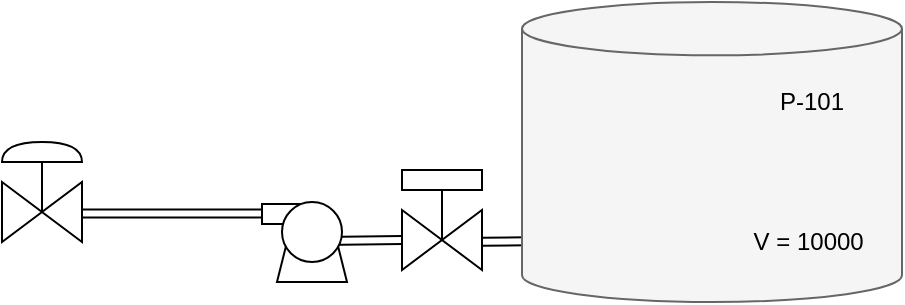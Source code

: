 <mxfile version="14.4.3" type="github"><diagram id="n3MjULmIuUpDfUFoELeC" name="Page-1"><mxGraphModel dx="447" dy="268" grid="1" gridSize="10" guides="1" tooltips="1" connect="1" arrows="1" fold="1" page="1" pageScale="1" pageWidth="827" pageHeight="1169" math="0" shadow="0"><root><mxCell id="0"/><mxCell id="1" parent="0"/><mxCell id="x8fqhiAJygv4ai_8NyeJ-4" value="" style="shape=link;html=1;entryX=0;entryY=0.5;entryDx=0;entryDy=0;" edge="1" parent="1" target="x8fqhiAJygv4ai_8NyeJ-13"><mxGeometry width="100" relative="1" as="geometry"><mxPoint x="270" y="319.5" as="sourcePoint"/><mxPoint x="370" y="319.5" as="targetPoint"/></mxGeometry></mxCell><mxCell id="x8fqhiAJygv4ai_8NyeJ-19" value="" style="group" vertex="1" connectable="0" parent="1"><mxGeometry x="310" y="284" width="40" height="50" as="geometry"/></mxCell><mxCell id="x8fqhiAJygv4ai_8NyeJ-13" value="" style="triangle;whiteSpace=wrap;html=1;shadow=0;gradientColor=none;" vertex="1" parent="x8fqhiAJygv4ai_8NyeJ-19"><mxGeometry y="20" width="20" height="30" as="geometry"/></mxCell><mxCell id="x8fqhiAJygv4ai_8NyeJ-14" value="" style="triangle;whiteSpace=wrap;html=1;shadow=0;gradientColor=none;direction=west;" vertex="1" parent="x8fqhiAJygv4ai_8NyeJ-19"><mxGeometry x="20" y="20" width="20" height="30" as="geometry"/></mxCell><mxCell id="x8fqhiAJygv4ai_8NyeJ-17" value="" style="endArrow=none;html=1;exitX=1;exitY=0.5;exitDx=0;exitDy=0;entryX=0.5;entryY=1;entryDx=0;entryDy=0;" edge="1" parent="x8fqhiAJygv4ai_8NyeJ-19" source="x8fqhiAJygv4ai_8NyeJ-14" target="x8fqhiAJygv4ai_8NyeJ-18"><mxGeometry width="50" height="50" relative="1" as="geometry"><mxPoint x="20" y="33" as="sourcePoint"/><mxPoint x="20" y="13" as="targetPoint"/></mxGeometry></mxCell><mxCell id="x8fqhiAJygv4ai_8NyeJ-18" value="" style="rounded=0;whiteSpace=wrap;html=1;shadow=0;gradientColor=none;" vertex="1" parent="x8fqhiAJygv4ai_8NyeJ-19"><mxGeometry width="40" height="10" as="geometry"/></mxCell><mxCell id="x8fqhiAJygv4ai_8NyeJ-20" value="" style="shape=link;html=1;" edge="1" parent="1"><mxGeometry width="100" relative="1" as="geometry"><mxPoint x="142" y="305.71" as="sourcePoint"/><mxPoint x="242" y="305.71" as="targetPoint"/></mxGeometry></mxCell><mxCell id="x8fqhiAJygv4ai_8NyeJ-12" value="" style="group" vertex="1" connectable="0" parent="1"><mxGeometry x="240" y="300" width="42.5" height="40" as="geometry"/></mxCell><mxCell id="x8fqhiAJygv4ai_8NyeJ-6" value="" style="rounded=0;whiteSpace=wrap;html=1;shadow=0;gradientColor=none;" vertex="1" parent="x8fqhiAJygv4ai_8NyeJ-12"><mxGeometry y="1" width="30" height="10" as="geometry"/></mxCell><mxCell id="x8fqhiAJygv4ai_8NyeJ-10" value="" style="shape=trapezoid;perimeter=trapezoidPerimeter;whiteSpace=wrap;html=1;fixedSize=1;shadow=0;gradientColor=none;size=5;" vertex="1" parent="x8fqhiAJygv4ai_8NyeJ-12"><mxGeometry x="7.5" y="20" width="35" height="20" as="geometry"/></mxCell><mxCell id="x8fqhiAJygv4ai_8NyeJ-5" value="" style="ellipse;whiteSpace=wrap;html=1;aspect=fixed;shadow=0;gradientColor=none;" vertex="1" parent="x8fqhiAJygv4ai_8NyeJ-12"><mxGeometry x="10" width="30" height="30" as="geometry"/></mxCell><mxCell id="x8fqhiAJygv4ai_8NyeJ-30" value="" style="group" vertex="1" connectable="0" parent="1"><mxGeometry x="110" y="270" width="40" height="50" as="geometry"/></mxCell><mxCell id="x8fqhiAJygv4ai_8NyeJ-22" value="" style="triangle;whiteSpace=wrap;html=1;shadow=0;gradientColor=none;" vertex="1" parent="x8fqhiAJygv4ai_8NyeJ-30"><mxGeometry y="20" width="20" height="30" as="geometry"/></mxCell><mxCell id="x8fqhiAJygv4ai_8NyeJ-23" value="" style="triangle;whiteSpace=wrap;html=1;shadow=0;gradientColor=none;direction=west;" vertex="1" parent="x8fqhiAJygv4ai_8NyeJ-30"><mxGeometry x="20" y="20" width="20" height="30" as="geometry"/></mxCell><mxCell id="x8fqhiAJygv4ai_8NyeJ-24" value="" style="endArrow=none;html=1;exitX=1;exitY=0.5;exitDx=0;exitDy=0;entryX=0.5;entryY=1;entryDx=0;entryDy=0;" edge="1" parent="x8fqhiAJygv4ai_8NyeJ-30" source="x8fqhiAJygv4ai_8NyeJ-23"><mxGeometry width="50" height="50" as="geometry"><mxPoint x="20" y="33" as="sourcePoint"/><mxPoint x="20" y="10" as="targetPoint"/></mxGeometry></mxCell><mxCell id="x8fqhiAJygv4ai_8NyeJ-29" value="" style="shape=or;whiteSpace=wrap;html=1;shadow=0;gradientColor=none;direction=north;" vertex="1" parent="x8fqhiAJygv4ai_8NyeJ-30"><mxGeometry width="40" height="10" as="geometry"/></mxCell><mxCell id="x8fqhiAJygv4ai_8NyeJ-31" value="" style="shape=link;html=1;entryX=0;entryY=0.5;entryDx=0;entryDy=0;" edge="1" parent="1"><mxGeometry width="100" relative="1" as="geometry"><mxPoint x="350" y="319.93" as="sourcePoint"/><mxPoint x="390" y="319.43" as="targetPoint"/></mxGeometry></mxCell><mxCell id="x8fqhiAJygv4ai_8NyeJ-1" value="" style="shape=cylinder3;whiteSpace=wrap;html=1;boundedLbl=1;backgroundOutline=1;size=13.333;fillColor=#f5f5f5;strokeColor=#666666;fontColor=#333333;gradientDirection=east;shadow=0;" vertex="1" parent="1"><mxGeometry x="370" y="200" width="190" height="150" as="geometry"/></mxCell><mxCell id="x8fqhiAJygv4ai_8NyeJ-2" value="V = 10000&amp;nbsp;" style="text;html=1;strokeColor=none;fillColor=none;align=center;verticalAlign=middle;whiteSpace=wrap;rounded=0;" vertex="1" parent="1"><mxGeometry x="480" y="310" width="70" height="20" as="geometry"/></mxCell><mxCell id="x8fqhiAJygv4ai_8NyeJ-3" value="Р-101" style="text;html=1;strokeColor=none;fillColor=none;align=center;verticalAlign=middle;whiteSpace=wrap;rounded=0;" vertex="1" parent="1"><mxGeometry x="495" y="240" width="40" height="20" as="geometry"/></mxCell></root></mxGraphModel></diagram></mxfile>